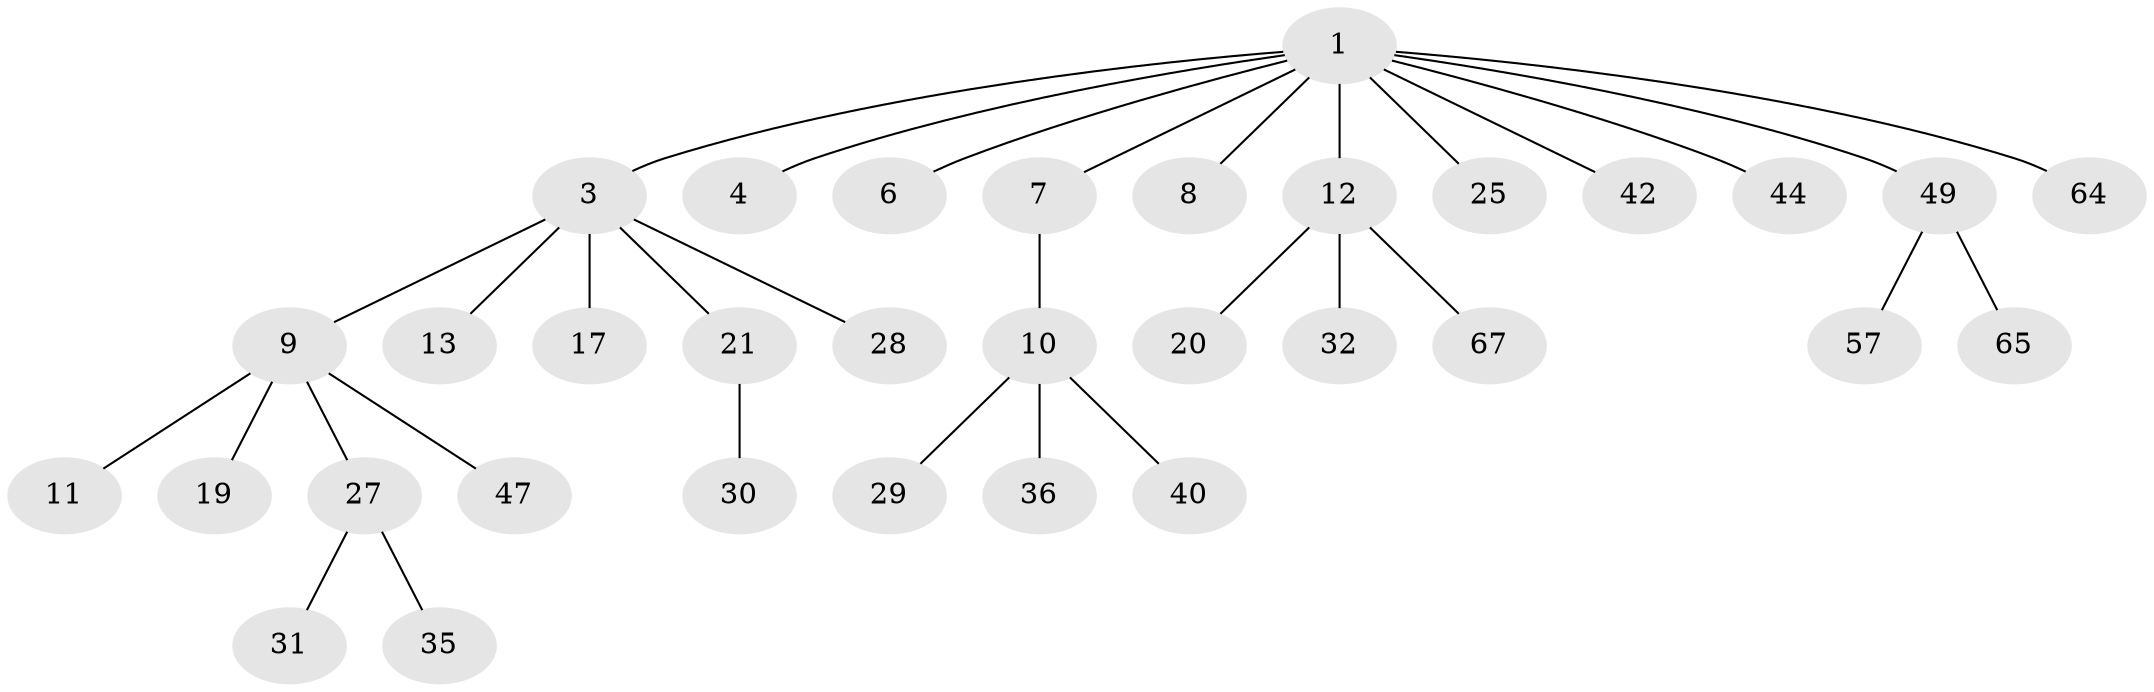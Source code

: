 // original degree distribution, {4: 0.1044776119402985, 9: 0.014925373134328358, 1: 0.5074626865671642, 3: 0.11940298507462686, 2: 0.23880597014925373, 5: 0.014925373134328358}
// Generated by graph-tools (version 1.1) at 2025/15/03/09/25 04:15:40]
// undirected, 33 vertices, 32 edges
graph export_dot {
graph [start="1"]
  node [color=gray90,style=filled];
  1 [super="+2"];
  3 [super="+5"];
  4;
  6 [super="+34+24"];
  7 [super="+62+50"];
  8 [super="+51"];
  9;
  10 [super="+16"];
  11 [super="+26"];
  12;
  13 [super="+43+59+14"];
  17 [super="+18"];
  19;
  20;
  21;
  25 [super="+46+56"];
  27 [super="+33"];
  28;
  29;
  30;
  31;
  32 [super="+45"];
  35 [super="+53+63+39"];
  36;
  40;
  42;
  44;
  47;
  49 [super="+55"];
  57 [super="+58"];
  64;
  65;
  67;
  1 -- 12;
  1 -- 42;
  1 -- 49;
  1 -- 64;
  1 -- 3;
  1 -- 4;
  1 -- 6;
  1 -- 7;
  1 -- 8;
  1 -- 44;
  1 -- 25;
  3 -- 13;
  3 -- 28;
  3 -- 9;
  3 -- 21;
  3 -- 17;
  7 -- 10;
  9 -- 11;
  9 -- 19;
  9 -- 27;
  9 -- 47;
  10 -- 36;
  10 -- 40;
  10 -- 29;
  12 -- 20;
  12 -- 32;
  12 -- 67;
  21 -- 30;
  27 -- 31;
  27 -- 35;
  49 -- 65;
  49 -- 57;
}
